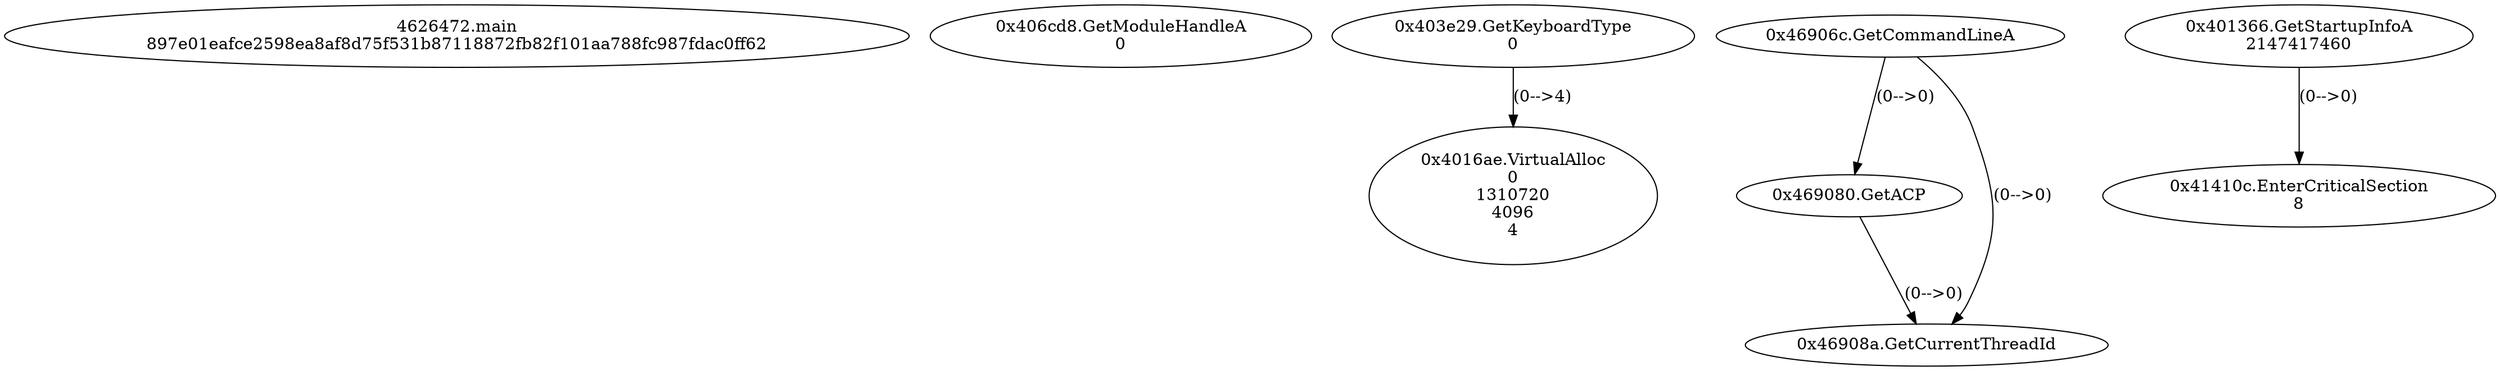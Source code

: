 // Global SCDG with merge call
digraph {
	0 [label="4626472.main
897e01eafce2598ea8af8d75f531b87118872fb82f101aa788fc987fdac0ff62"]
	1 [label="0x406cd8.GetModuleHandleA
0"]
	2 [label="0x403e29.GetKeyboardType
0"]
	3 [label="0x46906c.GetCommandLineA
"]
	4 [label="0x401366.GetStartupInfoA
2147417460"]
	5 [label="0x469080.GetACP
"]
	3 -> 5 [label="(0-->0)"]
	6 [label="0x46908a.GetCurrentThreadId
"]
	3 -> 6 [label="(0-->0)"]
	5 -> 6 [label="(0-->0)"]
	7 [label="0x4016ae.VirtualAlloc
0
1310720
4096
4"]
	2 -> 7 [label="(0-->4)"]
	8 [label="0x41410c.EnterCriticalSection
8"]
	4 -> 8 [label="(0-->0)"]
}
